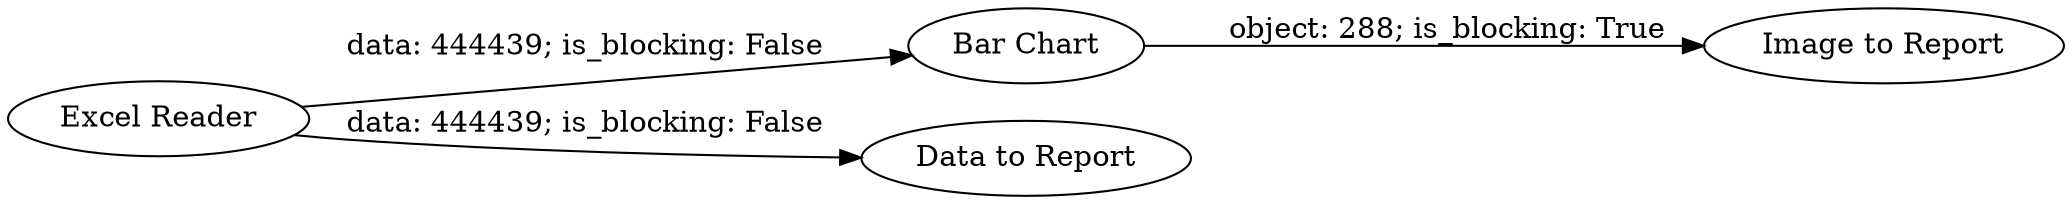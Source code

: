 digraph {
	"1878924028625313339_3" [label="Image to Report"]
	"1878924028625313339_4" [label="Bar Chart"]
	"1878924028625313339_2" [label="Data to Report"]
	"1878924028625313339_1" [label="Excel Reader"]
	"1878924028625313339_1" -> "1878924028625313339_2" [label="data: 444439; is_blocking: False"]
	"1878924028625313339_4" -> "1878924028625313339_3" [label="object: 288; is_blocking: True"]
	"1878924028625313339_1" -> "1878924028625313339_4" [label="data: 444439; is_blocking: False"]
	rankdir=LR
}
